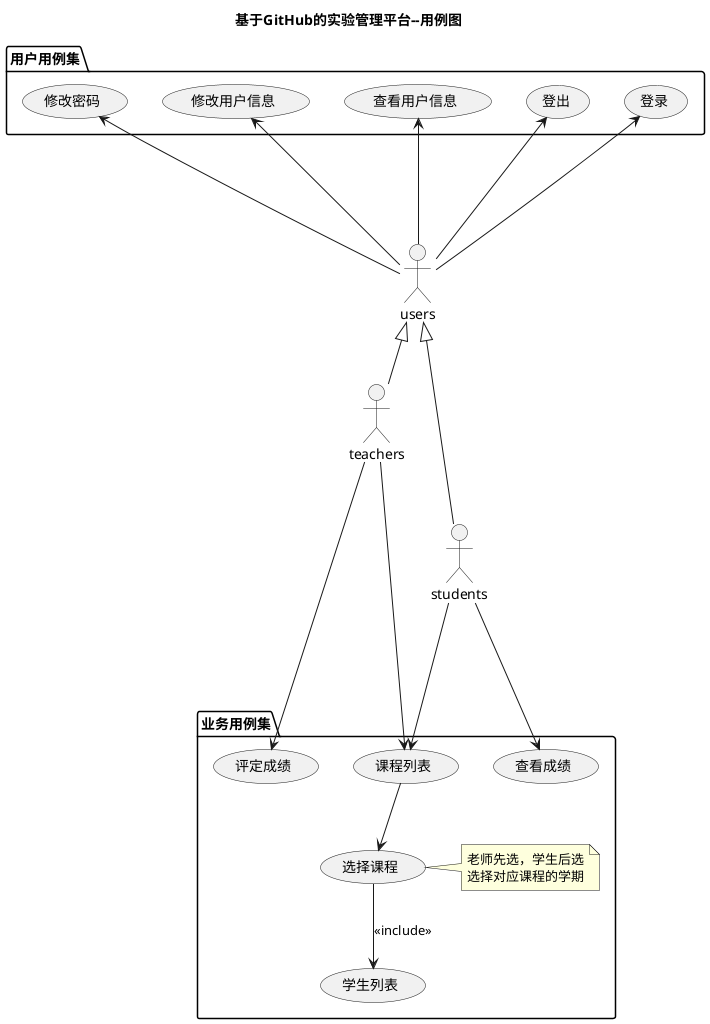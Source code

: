 @startuml
title 基于GitHub的实验管理平台--用例图
actor teachers
actor students
actor users
users <|-- teachers
users <|-- students

package 用户用例集 {
users --up-> (登录)
users --up-> (登出)
users --up-> (查看用户信息)
users --up-> (修改用户信息)
users --up-> (修改密码)
}
package 业务用例集 {
students -->(课程列表)
teachers ---->(课程列表)
(课程列表) -->(选择课程)
teachers ---> (评定成绩)

note right of (选择课程)
 老师先选，学生后选
 选择对应课程的学期
end note
(选择课程)-->(学生列表):<<include>>
students ---> (查看成绩)
}

@enduml